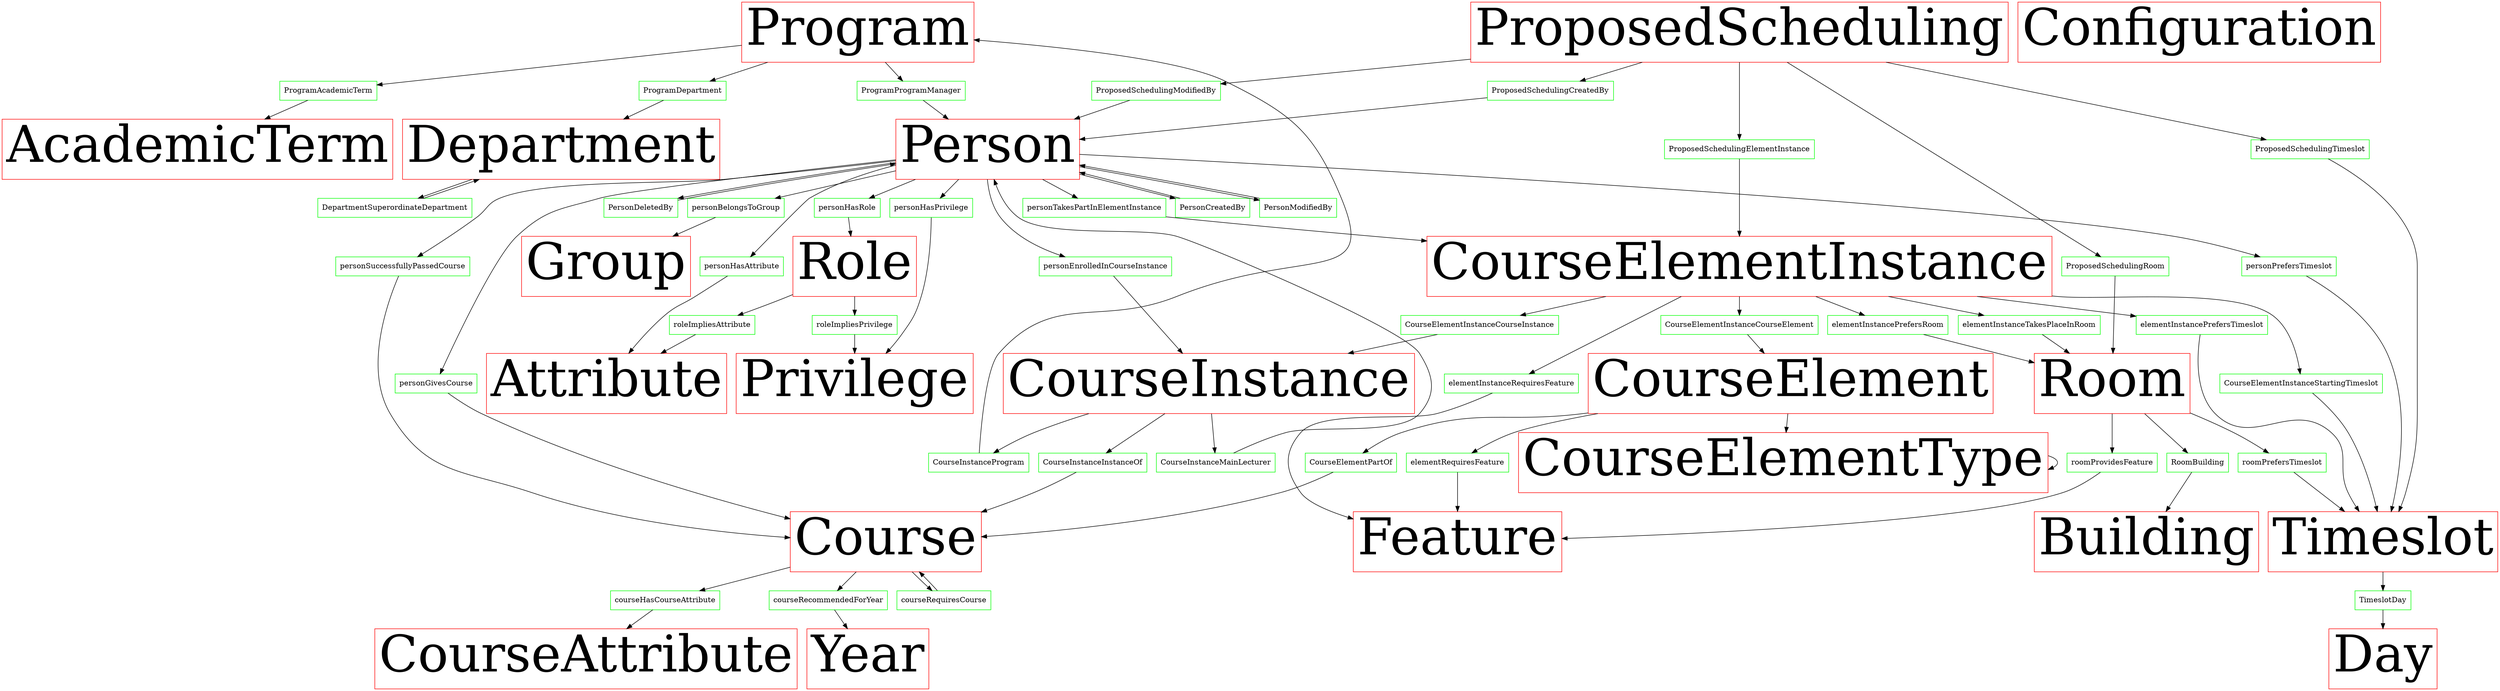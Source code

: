 
digraph Relations {
	overlap=scale;
	splines=true

	sep=.5;
	
	node [shape=box, color=red,fontsize=96];
	AcademicTerm;
	Attribute;
	Building;
	Configuration;
	Course;
	CourseAttribute;
	CourseElement;
	CourseElementInstance;
	CourseElementType;
	CourseInstance;
	Day;
	Department;
	Feature;
	Group;
	Person;
	Privilege;
	Program;
	ProposedScheduling;
	Role;
	Room;
	Timeslot;
	Year;

	node [shape=box, color=green,fontsize=14];
	CourseElementPartOf
	CourseElementType
	CourseElementInstanceCourseInstance
	CourseElementInstanceCourseElement
	CourseElementInstanceStartingTimeslot
	CourseInstanceProgram
	CourseInstanceInstanceOf
	CourseInstanceMainLecturer
	DepartmentSuperordinateDepartment
	PersonCreatedBy
	PersonModifiedBy
	PersonDeletedBy
	ProgramAcademicTerm
	ProgramDepartment
	ProgramProgramManager
	ProposedSchedulingCreatedBy
	ProposedSchedulingModifiedBy
	ProposedSchedulingElementInstance
	ProposedSchedulingTimeslot
	ProposedSchedulingRoom
	RoomBuilding
	TimeslotDay
	courseHasCourseAttribute;
	courseRecommendedForYear;
	courseRequiresCourse;
	elementInstancePrefersRoom;
	elementInstancePrefersTimeslot;
	elementInstanceRequiresFeature;
	elementInstanceTakesPlaceInRoom;
	elementRequiresFeature;
	personBelongsToGroup;
	personEnrolledInCourseInstance;
	personGivesCourse;
	personHasAttribute;
	personHasPrivilege;
	personHasRole;
	personPrefersTimeslot;
	personSuccessfullyPassedCourse;
	personTakesPartInElementInstance;
	roleImpliesAttribute;
	roleImpliesPrivilege;
	roomPrefersTimeslot;
	roomProvidesFeature;

	edge [color=black];
	CourseElement -> CourseElementPartOf -> Course;
	CourseElement -> CourseElementType -> CourseElementType;
	CourseElementInstance -> CourseElementInstanceCourseInstance -> CourseInstance;
	CourseElementInstance -> CourseElementInstanceCourseElement -> CourseElement;
	CourseElementInstance -> CourseElementInstanceStartingTimeslot -> Timeslot;
	CourseInstance -> CourseInstanceProgram -> Program;
	CourseInstance -> CourseInstanceInstanceOf -> Course;
	CourseInstance -> CourseInstanceMainLecturer -> Person;
	Department -> DepartmentSuperordinateDepartment -> Department;
	Person -> PersonCreatedBy -> Person;
	Person -> PersonModifiedBy -> Person;
	Person -> PersonDeletedBy -> Person;
	Program -> ProgramAcademicTerm -> AcademicTerm;
	Program -> ProgramDepartment -> Department;
	Program -> ProgramProgramManager -> Person;
	ProposedScheduling -> ProposedSchedulingCreatedBy -> Person;
	ProposedScheduling -> ProposedSchedulingModifiedBy -> Person;
	ProposedScheduling -> ProposedSchedulingElementInstance -> CourseElementInstance;
	ProposedScheduling -> ProposedSchedulingTimeslot -> Timeslot;
	ProposedScheduling -> ProposedSchedulingRoom -> Room;
	Room -> RoomBuilding -> Building;
	Timeslot -> TimeslotDay -> Day;

	edge [color=black];
	Course -> courseHasCourseAttribute -> CourseAttribute;
	Course -> courseRecommendedForYear -> Year;
	Course -> courseRequiresCourse -> Course;
	CourseElementInstance -> elementInstancePrefersRoom -> Room;
	CourseElementInstance -> elementInstancePrefersTimeslot -> Timeslot;
	CourseElementInstance -> elementInstanceRequiresFeature -> Feature;
	CourseElementInstance -> elementInstanceTakesPlaceInRoom -> Room;
	CourseElement -> elementRequiresFeature -> Feature;
	Person -> personBelongsToGroup -> Group;
	Person -> personEnrolledInCourseInstance -> CourseInstance;
	Person -> personGivesCourse -> Course;
	Person -> personHasAttribute -> Attribute;
	Person -> personHasPrivilege -> Privilege;
	Person -> personHasRole -> Role;
	Person -> personPrefersTimeslot -> Timeslot;
	Person -> personSuccessfullyPassedCourse -> Course;
	Person -> personTakesPartInElementInstance -> CourseElementInstance;
	Role -> roleImpliesAttribute -> Attribute;
	Role -> roleImpliesPrivilege -> Privilege;
	Room -> roomPrefersTimeslot -> Timeslot;
	Room -> roomProvidesFeature -> Feature;

}

